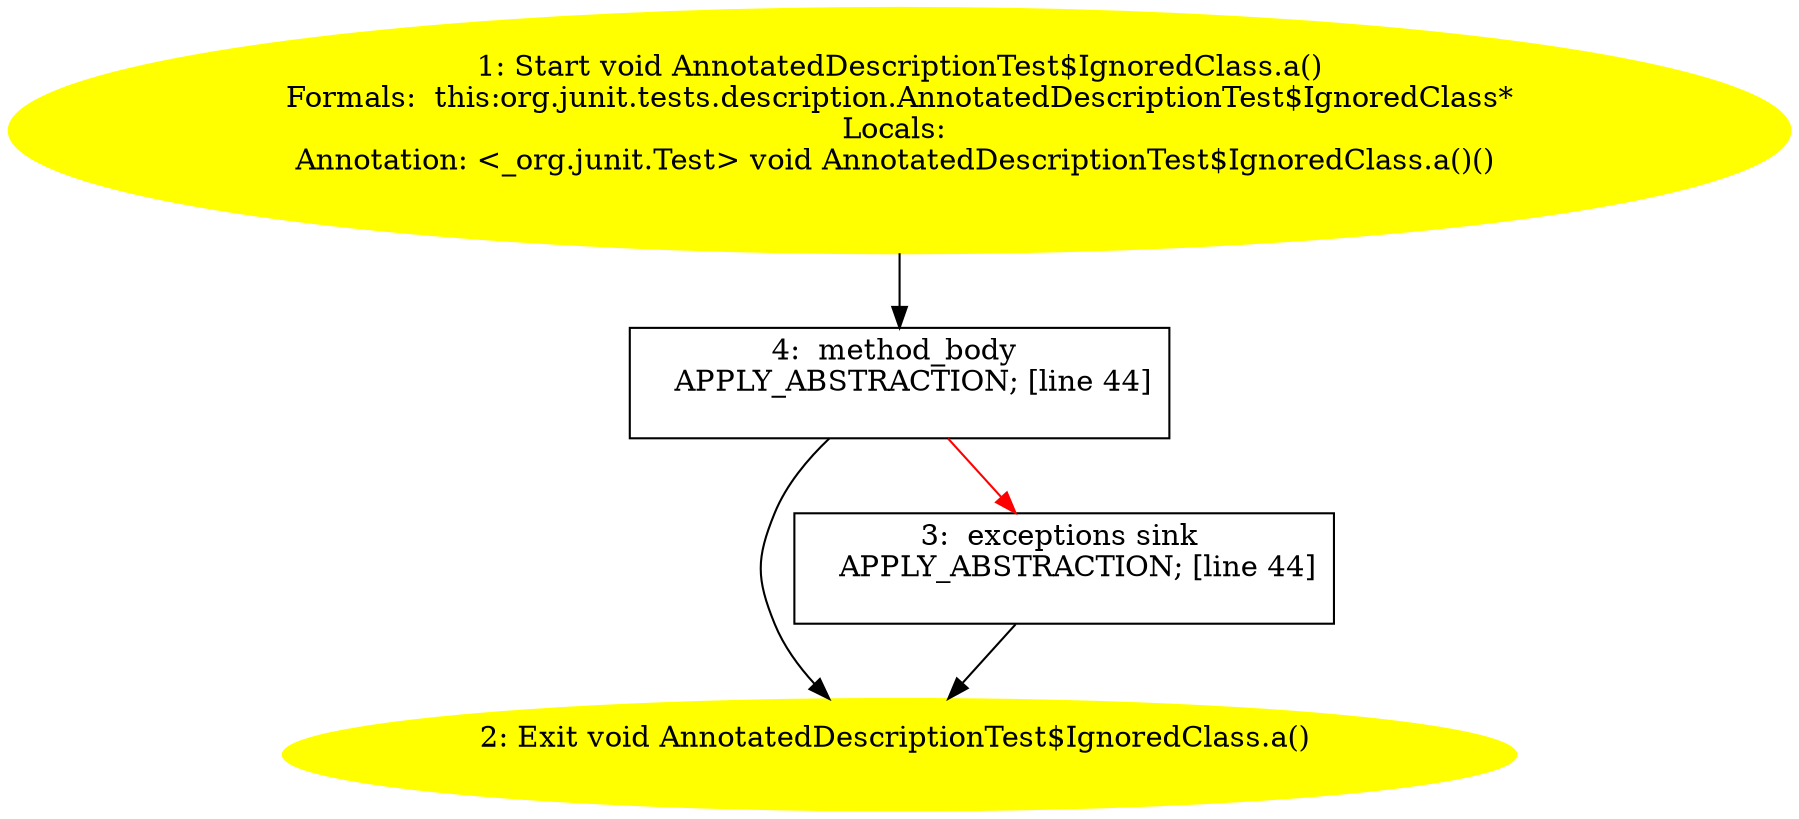 /* @generated */
digraph cfg {
"org.junit.tests.description.AnnotatedDescriptionTest$IgnoredClass.a():void.8723633c4b084de0dc84ccaf0ff31ba1_1" [label="1: Start void AnnotatedDescriptionTest$IgnoredClass.a()\nFormals:  this:org.junit.tests.description.AnnotatedDescriptionTest$IgnoredClass*\nLocals: \nAnnotation: <_org.junit.Test> void AnnotatedDescriptionTest$IgnoredClass.a()() \n  " color=yellow style=filled]
	

	 "org.junit.tests.description.AnnotatedDescriptionTest$IgnoredClass.a():void.8723633c4b084de0dc84ccaf0ff31ba1_1" -> "org.junit.tests.description.AnnotatedDescriptionTest$IgnoredClass.a():void.8723633c4b084de0dc84ccaf0ff31ba1_4" ;
"org.junit.tests.description.AnnotatedDescriptionTest$IgnoredClass.a():void.8723633c4b084de0dc84ccaf0ff31ba1_2" [label="2: Exit void AnnotatedDescriptionTest$IgnoredClass.a() \n  " color=yellow style=filled]
	

"org.junit.tests.description.AnnotatedDescriptionTest$IgnoredClass.a():void.8723633c4b084de0dc84ccaf0ff31ba1_3" [label="3:  exceptions sink \n   APPLY_ABSTRACTION; [line 44]\n " shape="box"]
	

	 "org.junit.tests.description.AnnotatedDescriptionTest$IgnoredClass.a():void.8723633c4b084de0dc84ccaf0ff31ba1_3" -> "org.junit.tests.description.AnnotatedDescriptionTest$IgnoredClass.a():void.8723633c4b084de0dc84ccaf0ff31ba1_2" ;
"org.junit.tests.description.AnnotatedDescriptionTest$IgnoredClass.a():void.8723633c4b084de0dc84ccaf0ff31ba1_4" [label="4:  method_body \n   APPLY_ABSTRACTION; [line 44]\n " shape="box"]
	

	 "org.junit.tests.description.AnnotatedDescriptionTest$IgnoredClass.a():void.8723633c4b084de0dc84ccaf0ff31ba1_4" -> "org.junit.tests.description.AnnotatedDescriptionTest$IgnoredClass.a():void.8723633c4b084de0dc84ccaf0ff31ba1_2" ;
	 "org.junit.tests.description.AnnotatedDescriptionTest$IgnoredClass.a():void.8723633c4b084de0dc84ccaf0ff31ba1_4" -> "org.junit.tests.description.AnnotatedDescriptionTest$IgnoredClass.a():void.8723633c4b084de0dc84ccaf0ff31ba1_3" [color="red" ];
}
